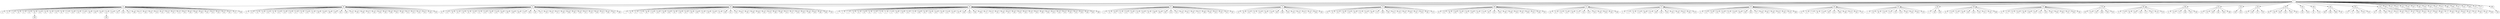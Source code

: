digraph {
  1 -> 32;
  1 -> 46;
  1 -> 51;
  1 -> 56;
  1 -> 58;
  1 -> 61;
  1 -> 73;
  1 -> 79;
  1 -> 109;
  1 -> 112;
  1 -> 127;
  1 -> 131;
  1 -> 133;
  1 -> 152;
  1 -> 158;
  1 -> 159;
  1 -> 170;
  1 -> 176;
  1 -> 195;
  1 -> 198;
  1 -> 218;
  1 -> 224;
  1 -> 230;
  1 -> 239;
  1 -> 243;
  1 -> 246;
  1 -> 249;
  1 -> 254;
  1 -> 278;
  1 -> 304;
  1 -> 313;
  1 -> 314;
  1 -> 318;
  1 -> 326;
  1 -> 337;
  1 -> 338;
  1 -> 344;
  1 -> 350;
  1 -> 351;
  1 -> 374;
  1 -> 388;
  1 -> 390;
  1 -> 411;
  1 -> 451;
  1 -> 469;
  1 -> 474;
  1 -> 477;
  1 -> 489;
  32 -> 12;
  32 -> 13;
  32 -> 14;
  32 -> 26;
  32 -> 47;
  32 -> 65;
  32 -> 66;
  32 -> 69;
  32 -> 82;
  32 -> 93;
  32 -> 94;
  32 -> 95;
  32 -> 117;
  32 -> 130;
  32 -> 142;
  32 -> 174;
  32 -> 180;
  32 -> 194;
  32 -> 200;
  32 -> 215;
  32 -> 225;
  32 -> 231;
  32 -> 234;
  32 -> 241;
  32 -> 268;
  32 -> 277;
  32 -> 283;
  32 -> 301;
  32 -> 319;
  32 -> 331;
  32 -> 343;
  32 -> 347;
  32 -> 372;
  32 -> 381;
  32 -> 393;
  32 -> 398;
  32 -> 400;
  32 -> 401;
  32 -> 422;
  32 -> 433;
  32 -> 441;
  32 -> 467;
  32 -> 471;
  32 -> 488;
  46 -> 27;
  46 -> 34;
  46 -> 54;
  46 -> 76;
  46 -> 84;
  46 -> 91;
  46 -> 107;
  46 -> 119;
  46 -> 125;
  46 -> 137;
  46 -> 147;
  46 -> 150;
  46 -> 151;
  46 -> 160;
  46 -> 165;
  46 -> 188;
  46 -> 193;
  46 -> 201;
  46 -> 260;
  46 -> 279;
  46 -> 293;
  46 -> 296;
  46 -> 321;
  46 -> 334;
  46 -> 349;
  46 -> 360;
  46 -> 386;
  46 -> 392;
  46 -> 409;
  46 -> 412;
  46 -> 413;
  46 -> 432;
  46 -> 452;
  46 -> 456;
  46 -> 495;
  51 -> 19;
  51 -> 28;
  51 -> 39;
  51 -> 40;
  51 -> 49;
  51 -> 50;
  51 -> 60;
  51 -> 67;
  51 -> 124;
  51 -> 139;
  51 -> 154;
  51 -> 166;
  51 -> 168;
  51 -> 186;
  51 -> 259;
  51 -> 273;
  51 -> 285;
  51 -> 287;
  51 -> 317;
  51 -> 320;
  51 -> 325;
  51 -> 327;
  51 -> 358;
  51 -> 366;
  51 -> 382;
  51 -> 403;
  51 -> 407;
  51 -> 419;
  51 -> 439;
  51 -> 475;
  51 -> 485;
  51 -> 491;
  51 -> 498;
  56 -> 7;
  56 -> 24;
  56 -> 31;
  56 -> 37;
  56 -> 99;
  56 -> 114;
  56 -> 143;
  56 -> 146;
  56 -> 164;
  56 -> 167;
  56 -> 185;
  56 -> 187;
  56 -> 204;
  56 -> 206;
  56 -> 213;
  56 -> 226;
  56 -> 235;
  56 -> 237;
  56 -> 238;
  56 -> 247;
  56 -> 252;
  56 -> 281;
  56 -> 282;
  56 -> 298;
  56 -> 299;
  56 -> 355;
  56 -> 376;
  56 -> 380;
  56 -> 399;
  56 -> 414;
  56 -> 417;
  56 -> 428;
  56 -> 446;
  56 -> 448;
  56 -> 459;
  56 -> 460;
  56 -> 480;
  56 -> 494;
  58 -> 2;
  58 -> 3;
  58 -> 4;
  58 -> 25;
  58 -> 35;
  58 -> 38;
  58 -> 42;
  58 -> 43;
  58 -> 57;
  58 -> 71;
  58 -> 75;
  58 -> 100;
  58 -> 126;
  58 -> 141;
  58 -> 177;
  58 -> 189;
  58 -> 191;
  58 -> 202;
  58 -> 205;
  58 -> 220;
  58 -> 222;
  58 -> 223;
  58 -> 232;
  58 -> 248;
  58 -> 263;
  58 -> 265;
  58 -> 266;
  58 -> 271;
  58 -> 274;
  58 -> 291;
  58 -> 294;
  58 -> 297;
  58 -> 300;
  58 -> 303;
  58 -> 330;
  58 -> 378;
  58 -> 383;
  58 -> 389;
  58 -> 394;
  58 -> 416;
  58 -> 418;
  58 -> 440;
  58 -> 450;
  58 -> 455;
  58 -> 458;
  58 -> 464;
  58 -> 465;
  58 -> 466;
  61 -> 0;
  61 -> 23;
  61 -> 98;
  61 -> 111;
  61 -> 122;
  61 -> 129;
  61 -> 132;
  61 -> 192;
  61 -> 197;
  61 -> 199;
  61 -> 264;
  61 -> 302;
  61 -> 310;
  61 -> 315;
  61 -> 333;
  61 -> 341;
  61 -> 367;
  61 -> 371;
  61 -> 396;
  61 -> 404;
  61 -> 423;
  61 -> 425;
  61 -> 447;
  61 -> 487;
  73 -> 16;
  73 -> 36;
  73 -> 48;
  73 -> 87;
  73 -> 102;
  73 -> 104;
  73 -> 134;
  73 -> 190;
  73 -> 208;
  73 -> 229;
  73 -> 316;
  73 -> 322;
  73 -> 373;
  73 -> 437;
  73 -> 484;
  73 -> 493;
  79 -> 29;
  79 -> 53;
  79 -> 64;
  79 -> 103;
  79 -> 135;
  79 -> 163;
  79 -> 211;
  79 -> 242;
  79 -> 269;
  79 -> 272;
  79 -> 290;
  79 -> 295;
  79 -> 312;
  79 -> 370;
  79 -> 397;
  79 -> 408;
  79 -> 431;
  79 -> 453;
  79 -> 461;
  79 -> 472;
  109 -> 30;
  109 -> 81;
  109 -> 88;
  109 -> 138;
  109 -> 144;
  109 -> 145;
  109 -> 148;
  109 -> 153;
  109 -> 175;
  109 -> 181;
  109 -> 207;
  109 -> 292;
  109 -> 305;
  109 -> 309;
  109 -> 328;
  109 -> 345;
  109 -> 406;
  109 -> 415;
  109 -> 449;
  109 -> 481;
  112 -> 45;
  112 -> 52;
  112 -> 62;
  112 -> 116;
  112 -> 140;
  112 -> 171;
  112 -> 214;
  112 -> 357;
  112 -> 410;
  112 -> 429;
  112 -> 430;
  112 -> 445;
  112 -> 468;
  127 -> 9;
  127 -> 17;
  127 -> 55;
  127 -> 113;
  127 -> 169;
  127 -> 227;
  127 -> 236;
  127 -> 267;
  127 -> 324;
  127 -> 342;
  127 -> 405;
  127 -> 424;
  127 -> 443;
  127 -> 470;
  131 -> 11;
  131 -> 20;
  131 -> 118;
  131 -> 161;
  131 -> 233;
  131 -> 275;
  131 -> 323;
  131 -> 339;
  131 -> 354;
  131 -> 365;
  131 -> 377;
  131 -> 385;
  131 -> 391;
  131 -> 438;
  131 -> 444;
  131 -> 454;
  131 -> 479;
  131 -> 496;
  133 -> 22;
  133 -> 74;
  133 -> 77;
  133 -> 96;
  133 -> 110;
  133 -> 128;
  133 -> 212;
  133 -> 288;
  133 -> 348;
  133 -> 375;
  133 -> 442;
  133 -> 457;
  152 -> 5;
  152 -> 85;
  152 -> 89;
  152 -> 101;
  152 -> 173;
  152 -> 179;
  152 -> 244;
  152 -> 256;
  152 -> 402;
  152 -> 434;
  152 -> 476;
  158 -> 6;
  158 -> 136;
  158 -> 463;
  159 -> 33;
  159 -> 115;
  159 -> 123;
  159 -> 156;
  159 -> 183;
  159 -> 210;
  159 -> 219;
  159 -> 221;
  159 -> 332;
  159 -> 486;
  170 -> 15;
  170 -> 41;
  170 -> 97;
  170 -> 105;
  170 -> 184;
  170 -> 258;
  170 -> 276;
  170 -> 311;
  170 -> 335;
  170 -> 340;
  170 -> 363;
  170 -> 384;
  170 -> 427;
  170 -> 483;
  170 -> 492;
  176 -> 86;
  176 -> 178;
  176 -> 253;
  176 -> 286;
  176 -> 329;
  176 -> 482;
  195 -> 70;
  195 -> 78;
  195 -> 80;
  195 -> 203;
  195 -> 216;
  195 -> 217;
  195 -> 261;
  195 -> 270;
  195 -> 478;
  198 -> 21;
  198 -> 63;
  198 -> 172;
  198 -> 196;
  198 -> 250;
  198 -> 395;
  218 -> 18;
  218 -> 83;
  218 -> 108;
  218 -> 361;
  218 -> 362;
  218 -> 499;
  224 -> 228;
  224 -> 353;
  230 -> 121;
  230 -> 149;
  230 -> 157;
  230 -> 307;
  239 -> 68;
  239 -> 162;
  239 -> 262;
  239 -> 352;
  239 -> 435;
  239 -> 462;
  243 -> 255;
  243 -> 420;
  246 -> 92;
  246 -> 155;
  249 -> 284;
  249 -> 308;
  249 -> 368;
  249 -> 497;
  254 -> 10;
  254 -> 72;
  254 -> 106;
  254 -> 379;
  254 -> 387;
  278 -> 44;
  278 -> 90;
  278 -> 209;
  278 -> 251;
  278 -> 473;
  304 -> 359;
  304 -> 421;
  313 -> 59;
  313 -> 336;
  313 -> 426;
  318 -> 257;
  318 -> 369;
  318 -> 490;
  338 -> 8;
  350 -> 289;
  351 -> 346;
  351 -> 356;
  388 -> 245;
  390 -> 120;
  390 -> 364;
  469 -> 182;
  474 -> 436;
  489 -> 240;
  66 -> 306;
  215 -> 280;
}